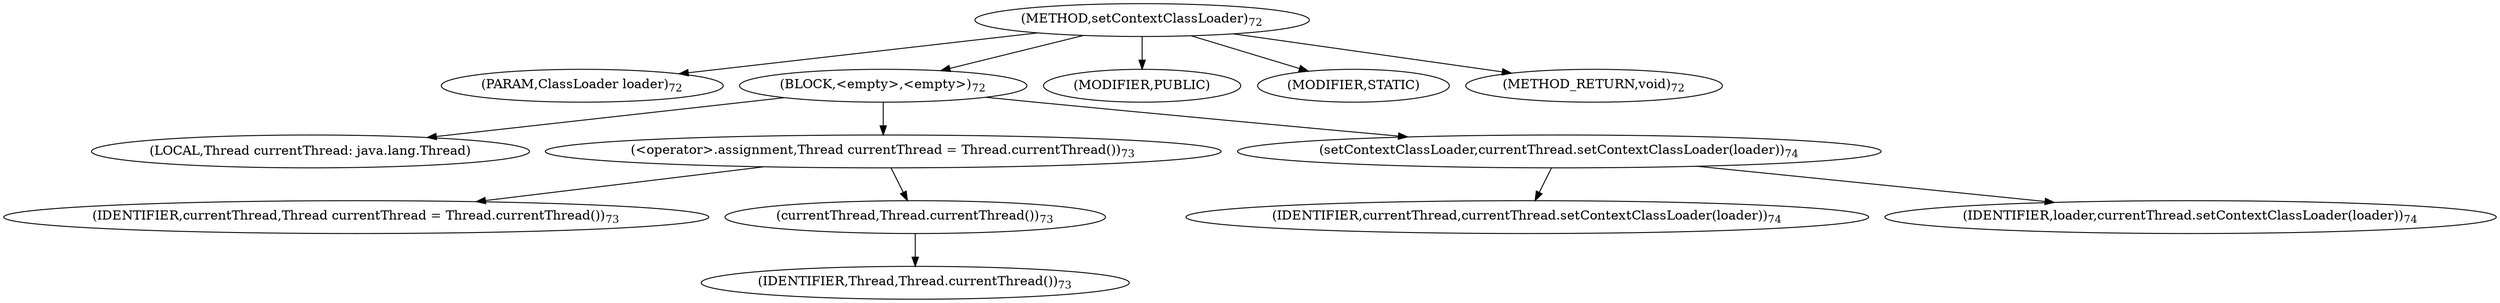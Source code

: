 digraph "setContextClassLoader" {  
"17" [label = <(METHOD,setContextClassLoader)<SUB>72</SUB>> ]
"18" [label = <(PARAM,ClassLoader loader)<SUB>72</SUB>> ]
"19" [label = <(BLOCK,&lt;empty&gt;,&lt;empty&gt;)<SUB>72</SUB>> ]
"20" [label = <(LOCAL,Thread currentThread: java.lang.Thread)> ]
"21" [label = <(&lt;operator&gt;.assignment,Thread currentThread = Thread.currentThread())<SUB>73</SUB>> ]
"22" [label = <(IDENTIFIER,currentThread,Thread currentThread = Thread.currentThread())<SUB>73</SUB>> ]
"23" [label = <(currentThread,Thread.currentThread())<SUB>73</SUB>> ]
"24" [label = <(IDENTIFIER,Thread,Thread.currentThread())<SUB>73</SUB>> ]
"25" [label = <(setContextClassLoader,currentThread.setContextClassLoader(loader))<SUB>74</SUB>> ]
"26" [label = <(IDENTIFIER,currentThread,currentThread.setContextClassLoader(loader))<SUB>74</SUB>> ]
"27" [label = <(IDENTIFIER,loader,currentThread.setContextClassLoader(loader))<SUB>74</SUB>> ]
"28" [label = <(MODIFIER,PUBLIC)> ]
"29" [label = <(MODIFIER,STATIC)> ]
"30" [label = <(METHOD_RETURN,void)<SUB>72</SUB>> ]
  "17" -> "18" 
  "17" -> "19" 
  "17" -> "28" 
  "17" -> "29" 
  "17" -> "30" 
  "19" -> "20" 
  "19" -> "21" 
  "19" -> "25" 
  "21" -> "22" 
  "21" -> "23" 
  "23" -> "24" 
  "25" -> "26" 
  "25" -> "27" 
}
